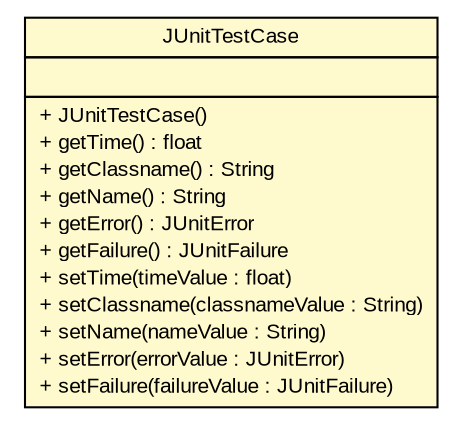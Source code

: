 #!/usr/local/bin/dot
#
# Class diagram 
# Generated by UMLGraph version R5_6 (http://www.umlgraph.org/)
#

digraph G {
	edge [fontname="arial",fontsize=10,labelfontname="arial",labelfontsize=10];
	node [fontname="arial",fontsize=10,shape=plaintext];
	nodesep=0.25;
	ranksep=0.5;
	// com.github.mkolisnyk.muto.reporter.result.JUnitTestCase
	c542 [label=<<table title="com.github.mkolisnyk.muto.reporter.result.JUnitTestCase" border="0" cellborder="1" cellspacing="0" cellpadding="2" port="p" bgcolor="lemonChiffon" href="./JUnitTestCase.html">
		<tr><td><table border="0" cellspacing="0" cellpadding="1">
<tr><td align="center" balign="center"> JUnitTestCase </td></tr>
		</table></td></tr>
		<tr><td><table border="0" cellspacing="0" cellpadding="1">
<tr><td align="left" balign="left">  </td></tr>
		</table></td></tr>
		<tr><td><table border="0" cellspacing="0" cellpadding="1">
<tr><td align="left" balign="left"> + JUnitTestCase() </td></tr>
<tr><td align="left" balign="left"> + getTime() : float </td></tr>
<tr><td align="left" balign="left"> + getClassname() : String </td></tr>
<tr><td align="left" balign="left"> + getName() : String </td></tr>
<tr><td align="left" balign="left"> + getError() : JUnitError </td></tr>
<tr><td align="left" balign="left"> + getFailure() : JUnitFailure </td></tr>
<tr><td align="left" balign="left"> + setTime(timeValue : float) </td></tr>
<tr><td align="left" balign="left"> + setClassname(classnameValue : String) </td></tr>
<tr><td align="left" balign="left"> + setName(nameValue : String) </td></tr>
<tr><td align="left" balign="left"> + setError(errorValue : JUnitError) </td></tr>
<tr><td align="left" balign="left"> + setFailure(failureValue : JUnitFailure) </td></tr>
		</table></td></tr>
		</table>>, URL="./JUnitTestCase.html", fontname="arial", fontcolor="black", fontsize=10.0];
}

